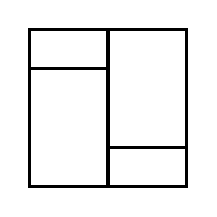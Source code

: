 \begin{tikzpicture}[very thick, scale=.5]
    \draw (0,3) rectangle (2,4);
    \draw (0,0) rectangle (2,3);
    \draw (2,1) rectangle (4,4);
    \draw (2,0) rectangle (4,1);
\end{tikzpicture}
